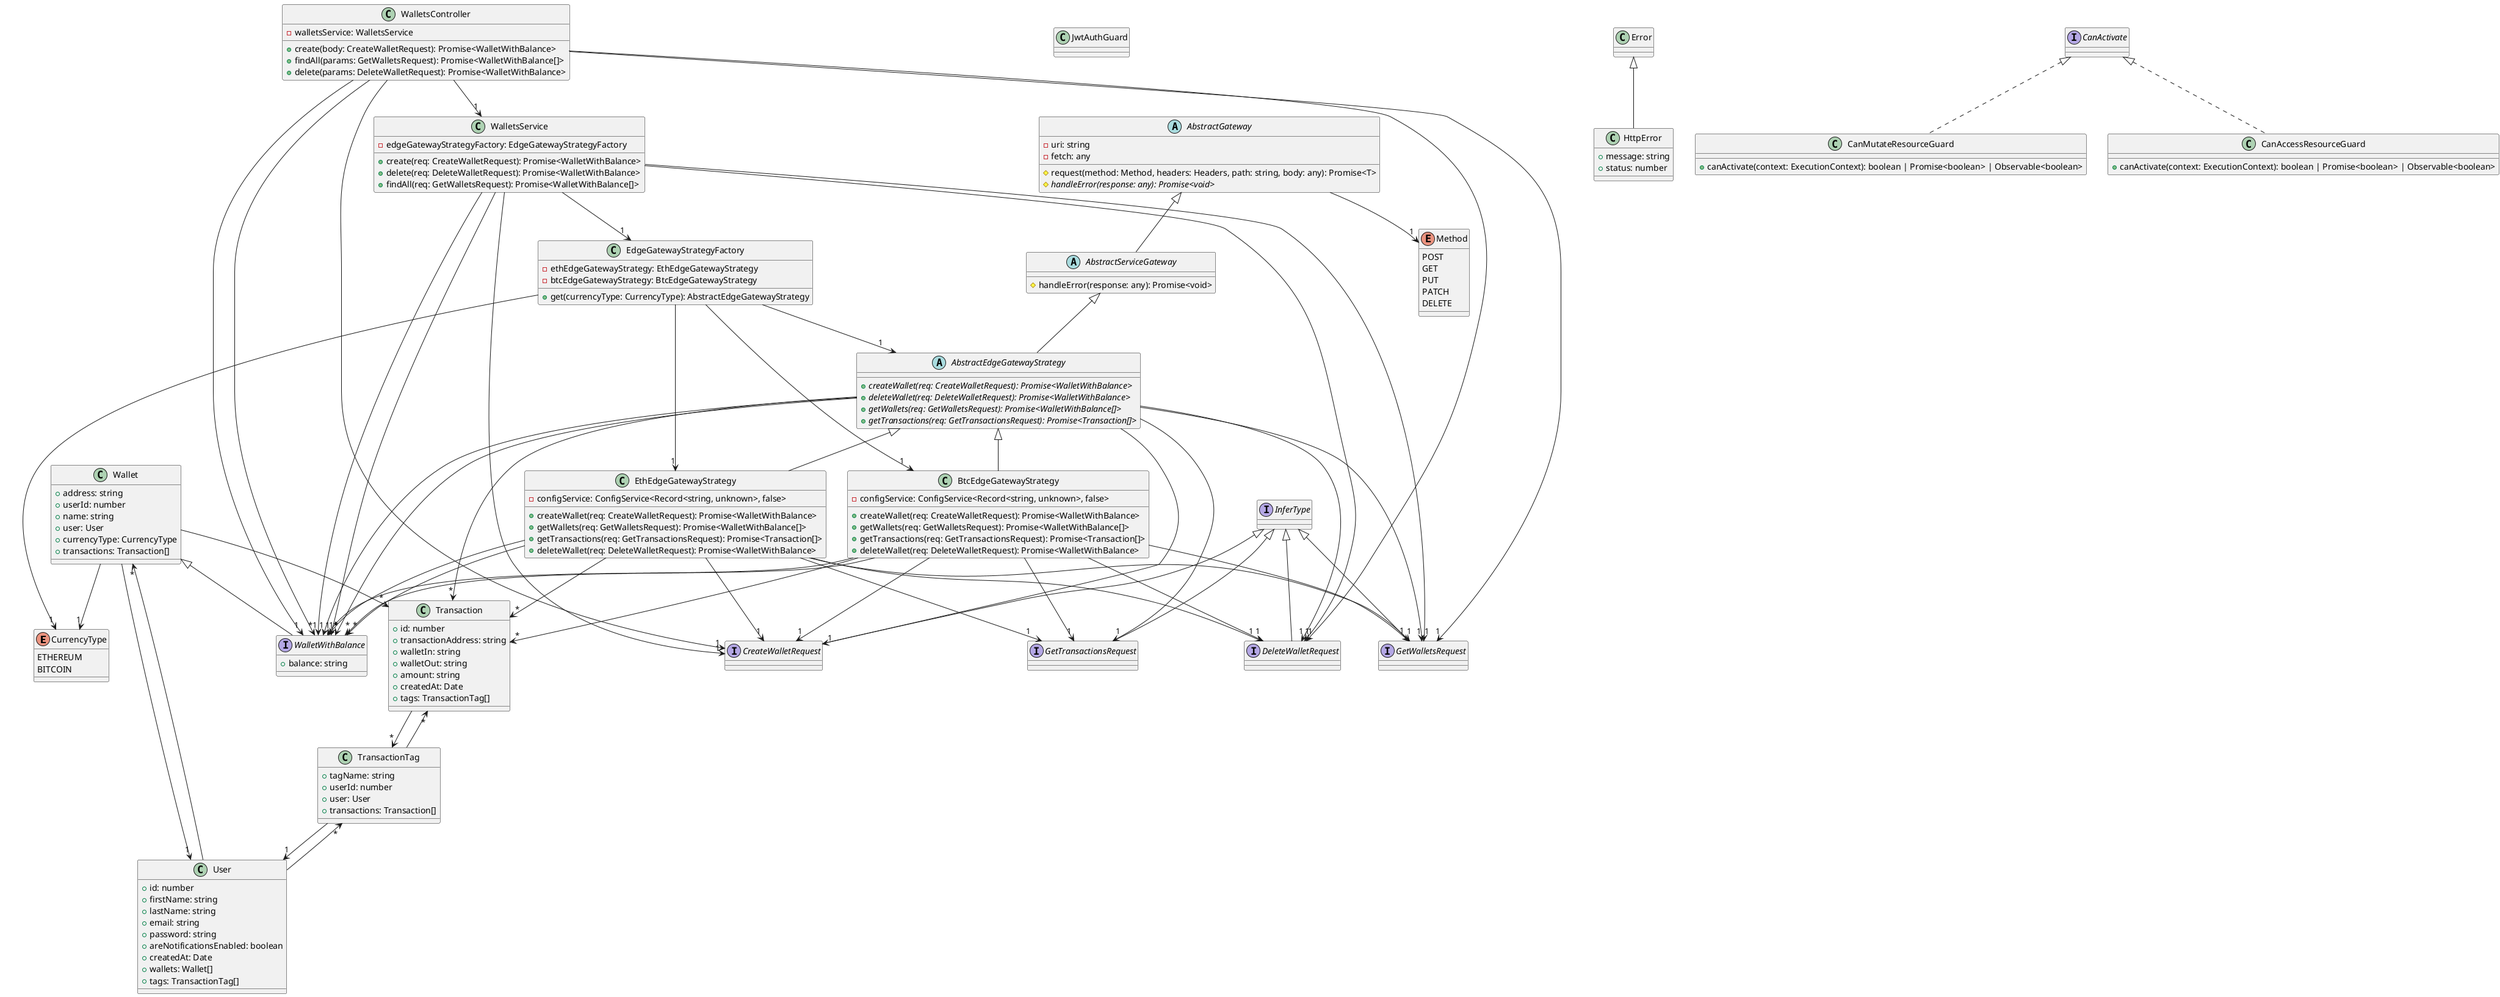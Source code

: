 @startuml
enum CurrencyType {
    ETHEREUM
    BITCOIN
}
interface CreateWalletRequest extends InferType
class JwtAuthGuard
interface DeleteWalletRequest extends InferType
class Transaction {
    +id: number
    +transactionAddress: string
    +walletIn: string
    +walletOut: string
    +amount: string
    +createdAt: Date
    +tags: TransactionTag[]
}
class TransactionTag {
    +tagName: string
    +userId: number
    +user: User
    +transactions: Transaction[]
}
class User {
    +id: number
    +firstName: string
    +lastName: string
    +email: string
    +password: string
    +areNotificationsEnabled: boolean
    +createdAt: Date
    +wallets: Wallet[]
    +tags: TransactionTag[]
}
class Wallet {
    +address: string
    +userId: number
    +name: string
    +user: User
    +currencyType: CurrencyType
    +transactions: Transaction[]
}
interface WalletWithBalance extends Wallet {
    +balance: string
}
interface GetWalletsRequest extends InferType
abstract class AbstractGateway {
    -uri: string
    -fetch: any
    #request(method: Method, headers: Headers, path: string, body: any): Promise<T>
    #{abstract} handleError(response: any): Promise<void>
}
enum Method {
    POST
    GET
    PUT
    PATCH
    DELETE
}
class HttpError extends Error {
    +message: string
    +status: number
}
abstract class AbstractServiceGateway extends AbstractGateway {
    #handleError(response: any): Promise<void>
}
interface GetTransactionsRequest extends InferType
abstract class AbstractEdgeGatewayStrategy extends AbstractServiceGateway {
    +{abstract} createWallet(req: CreateWalletRequest): Promise<WalletWithBalance>
    +{abstract} deleteWallet(req: DeleteWalletRequest): Promise<WalletWithBalance>
    +{abstract} getWallets(req: GetWalletsRequest): Promise<WalletWithBalance[]>
    +{abstract} getTransactions(req: GetTransactionsRequest): Promise<Transaction[]>
}
class EthEdgeGatewayStrategy extends AbstractEdgeGatewayStrategy {
    -configService: ConfigService<Record<string, unknown>, false>
    +createWallet(req: CreateWalletRequest): Promise<WalletWithBalance>
    +getWallets(req: GetWalletsRequest): Promise<WalletWithBalance[]>
    +getTransactions(req: GetTransactionsRequest): Promise<Transaction[]>
    +deleteWallet(req: DeleteWalletRequest): Promise<WalletWithBalance>
}
class BtcEdgeGatewayStrategy extends AbstractEdgeGatewayStrategy {
    -configService: ConfigService<Record<string, unknown>, false>
    +createWallet(req: CreateWalletRequest): Promise<WalletWithBalance>
    +getWallets(req: GetWalletsRequest): Promise<WalletWithBalance[]>
    +getTransactions(req: GetTransactionsRequest): Promise<Transaction[]>
    +deleteWallet(req: DeleteWalletRequest): Promise<WalletWithBalance>
}
class EdgeGatewayStrategyFactory {
    -ethEdgeGatewayStrategy: EthEdgeGatewayStrategy
    -btcEdgeGatewayStrategy: BtcEdgeGatewayStrategy
    +get(currencyType: CurrencyType): AbstractEdgeGatewayStrategy
}
class WalletsService {
    -edgeGatewayStrategyFactory: EdgeGatewayStrategyFactory
    +create(req: CreateWalletRequest): Promise<WalletWithBalance>
    +delete(req: DeleteWalletRequest): Promise<WalletWithBalance>
    +findAll(req: GetWalletsRequest): Promise<WalletWithBalance[]>
}
class CanMutateResourceGuard implements CanActivate {
    +canActivate(context: ExecutionContext): boolean | Promise<boolean> | Observable<boolean>
}
class CanAccessResourceGuard implements CanActivate {
    +canActivate(context: ExecutionContext): boolean | Promise<boolean> | Observable<boolean>
}
class WalletsController {
    -walletsService: WalletsService
    +create(body: CreateWalletRequest): Promise<WalletWithBalance>
    +findAll(params: GetWalletsRequest): Promise<WalletWithBalance[]>
    +delete(params: DeleteWalletRequest): Promise<WalletWithBalance>
}
Transaction --> "*" TransactionTag
TransactionTag --> "1" User
TransactionTag --> "*" Transaction
User --> "*" Wallet
User --> "*" TransactionTag
Wallet --> "1" User
Wallet --> "1" CurrencyType
Wallet --> "*" Transaction
AbstractGateway --> "1" Method
AbstractEdgeGatewayStrategy --> "1" CreateWalletRequest
AbstractEdgeGatewayStrategy --> "1" WalletWithBalance
AbstractEdgeGatewayStrategy --> "1" DeleteWalletRequest
AbstractEdgeGatewayStrategy --> "1" GetWalletsRequest
AbstractEdgeGatewayStrategy --> "*" WalletWithBalance
AbstractEdgeGatewayStrategy --> "1" GetTransactionsRequest
AbstractEdgeGatewayStrategy --> "*" Transaction
EthEdgeGatewayStrategy --> "1" CreateWalletRequest
EthEdgeGatewayStrategy --> "1" WalletWithBalance
EthEdgeGatewayStrategy --> "1" GetWalletsRequest
EthEdgeGatewayStrategy --> "*" WalletWithBalance
EthEdgeGatewayStrategy --> "1" GetTransactionsRequest
EthEdgeGatewayStrategy --> "*" Transaction
EthEdgeGatewayStrategy --> "1" DeleteWalletRequest
BtcEdgeGatewayStrategy --> "1" CreateWalletRequest
BtcEdgeGatewayStrategy --> "1" WalletWithBalance
BtcEdgeGatewayStrategy --> "1" GetWalletsRequest
BtcEdgeGatewayStrategy --> "*" WalletWithBalance
BtcEdgeGatewayStrategy --> "1" GetTransactionsRequest
BtcEdgeGatewayStrategy --> "*" Transaction
BtcEdgeGatewayStrategy --> "1" DeleteWalletRequest
EdgeGatewayStrategyFactory --> "1" EthEdgeGatewayStrategy
EdgeGatewayStrategyFactory --> "1" BtcEdgeGatewayStrategy
EdgeGatewayStrategyFactory --> "1" CurrencyType
EdgeGatewayStrategyFactory --> "1" AbstractEdgeGatewayStrategy
WalletsService --> "1" EdgeGatewayStrategyFactory
WalletsService --> "1" CreateWalletRequest
WalletsService --> "1" WalletWithBalance
WalletsService --> "1" DeleteWalletRequest
WalletsService --> "1" GetWalletsRequest
WalletsService --> "*" WalletWithBalance
WalletsController --> "1" WalletsService
WalletsController --> "1" CreateWalletRequest
WalletsController --> "1" WalletWithBalance
WalletsController --> "1" GetWalletsRequest
WalletsController --> "*" WalletWithBalance
WalletsController --> "1" DeleteWalletRequest
@enduml